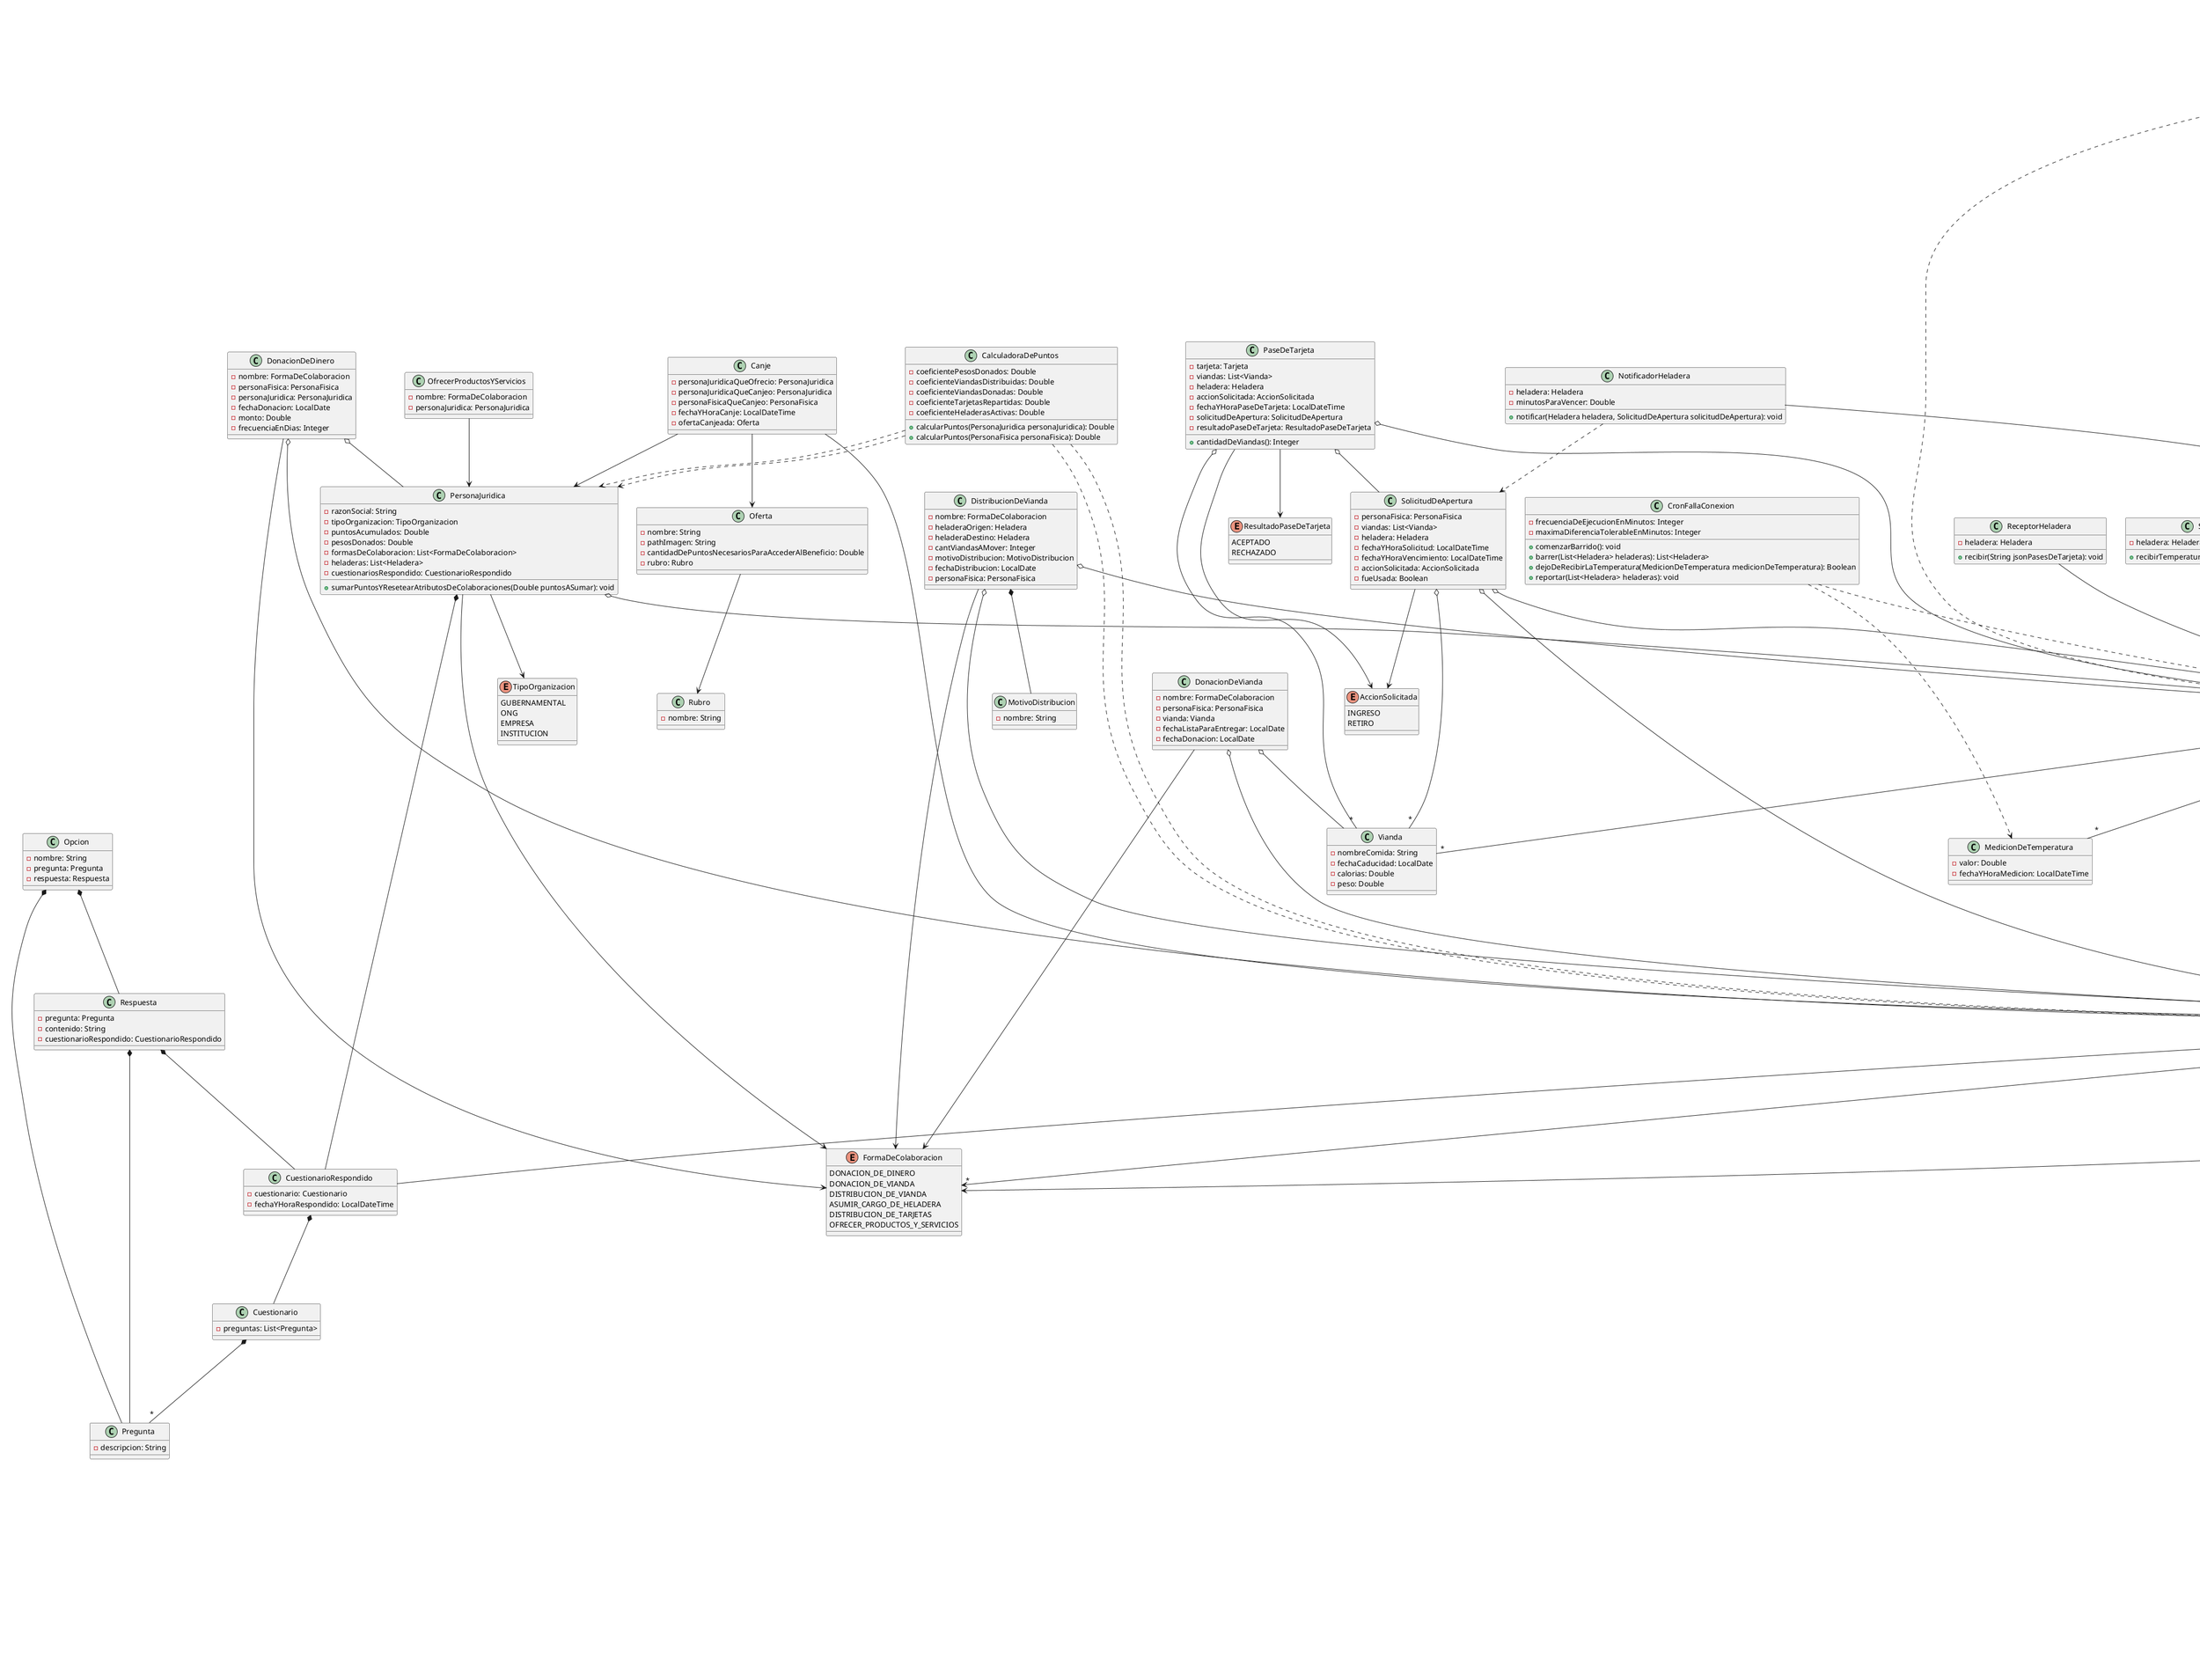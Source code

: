 @startuml

                                             /' Personas '/
class PersonaFisica {
 -nombre: String
 -apellido: String
 -direccion: Direccion
 -tipoDocumento: TipoDocumento
 -numeroDocumento: String
 -puntosAcumulados: Double
 -pesosDonados: Double
 -viandasDonadas: Integer
 -viandasDistribuidas: Integer
 -tarjetasDistribuidas: Integer
 -formasDeColaboracion: List<FormaDeColaboracion>
 -cuestionarioRespondido: CuestionarioRespondido
 -email: Email
 -tarjetas: List<Tarjeta>
 +sumarPuntosYResetearAtributosDeColaboraciones(Double puntosASumar): void
}

PersonaFisica *-- Direccion
PersonaFisica *-- TipoDocumento
PersonaFisica --> "*" FormaDeColaboracion
PersonaFisica *-- CuestionarioRespondido
PersonaFisica *-- Email
PersonaFisica *-- "*" Tarjeta

class PersonaJuridica {
 -razonSocial: String
 -tipoOrganizacion: TipoOrganizacion
 -puntosAcumulados: Double
 -pesosDonados: Double
 -formasDeColaboracion: List<FormaDeColaboracion>
 -heladeras: List<Heladera>
 -cuestionariosRespondido: CuestionarioRespondido
 +sumarPuntosYResetearAtributosDeColaboraciones(Double puntosASumar): void
}

PersonaJuridica --> TipoOrganizacion
PersonaJuridica --> FormaDeColaboracion
PersonaJuridica o-- "*" Heladera
PersonaJuridica *-- CuestionarioRespondido

enum TipoOrganizacion {
 GUBERNAMENTAL
 ONG
 EMPRESA
 INSTITUCION
}

enum FormaDeColaboracion {
 DONACION_DE_DINERO
 DONACION_DE_VIANDA
 DISTRIBUCION_DE_VIANDA
 ASUMIR_CARGO_DE_HELADERA
 DISTRIBUCION_DE_TARJETAS
 OFRECER_PRODUCTOS_Y_SERVICIOS
}

class OfrecerProductosYServicios {
 -nombre: FormaDeColaboracion 
 -personaJuridica: PersonaJuridica
}

OfrecerProductosYServicios --> PersonaJuridica

/' Cuestionarios '/

class CuestionarioRespondido {
 -cuestionario: Cuestionario
 -fechaYHoraRespondido: LocalDateTime
}

class Cuestionario{
 -preguntas: List<Pregunta>
}

class Respuesta{
 -pregunta: Pregunta
 -contenido: String
 -cuestionarioRespondido: CuestionarioRespondido
}

class Pregunta{
 -descripcion: String
}

class Opcion{
 -nombre: String
 -pregunta: Pregunta
 -respuesta: Respuesta
}

CuestionarioRespondido *-- Cuestionario
Cuestionario *-- "*" Pregunta
Respuesta *-- Pregunta
Respuesta *-- CuestionarioRespondido
Opcion *-- Pregunta
Opcion *-- Respuesta

class Email {
 -correoElectronico: String
}

GeneradorDeCodigoAlfanumerico ..> Tarjeta

class GeneradorDeCodigoAlfanumerico {
 +generarCodigo(): String
}


DonacionDeDinero --> FormaDeColaboracion
DonacionDeDinero o-- PersonaFisica
DonacionDeDinero o-- PersonaJuridica

class DonacionDeDinero{
 -nombre: FormaDeColaboracion
 -personaFisica: PersonaFisica
 -personaJuridica: PersonaJuridica
 -fechaDonacion: LocalDate
 -monto: Double
 -frecuenciaEnDias: Integer
}

class DistribucionDeVianda{
 -nombre: FormaDeColaboracion
 -heladeraOrigen: Heladera
 -heladeraDestino: Heladera
 -cantViandasAMover: Integer
 -motivoDistribucion: MotivoDistribucion
 -fechaDistribucion: LocalDate
 -personaFisica: PersonaFisica
}

DistribucionDeVianda --> FormaDeColaboracion
DistribucionDeVianda o-- Heladera
DistribucionDeVianda *-- MotivoDistribucion
DistribucionDeVianda o-- PersonaFisica

class MotivoDistribucion{
 -nombre: String
}

class PersonaVulnerable {
 -nombre: String
 -apellido: String
 -fechaNacimiento: LocalDate
 -direccion: Direccion
 -numeroDocumento: String
 -tipoDocumento: TipoDocumento
 -menoresACargo: List<PersonaVulnerable>
}

PersonaVulnerable *-- Direccion
PersonaVulnerable --> TipoDocumento
PersonaVulnerable o-- "*" PersonaVulnerable

enum TipoDocumento{
 DNI
 LIBRETA_ENROLAMIENTO
 LIBRETA_CIVICA
}

class Direccion{
 -calle: String
 -altura: String
 -piso: String
 -codigoPostal: String
 -ciudad: Ciudad
}

Direccion --> Ciudad

/' Suscripciones '/

class ProcesadorDeSuscripciones{
 +procesar(Heladera heladera): void
}

ProcesadorDeSuscripciones ..> Heladera
ProcesadorDeSuscripciones ..> Suscripcion

class Suscripcion{
 -personaFisica: PersonaFisica
 -heladera: Heladera
 -fechaYHoraInicio: LocalDateTime
 -fechaYHoraFin: LocalDateTime
 -cantidadViandasDisponibles: Integer
 -cantidadDeViandasATraer: Integer
 -cantidadViandasFaltantes: Integer
 -cantidadDeViandasALlevar: Integer
 -opciones: List<OpcionSuscripcion>
 +ejecutarOpciones(): void
}

Suscripcion o-- PersonaFisica
Suscripcion o-- Heladera
Suscripcion o-- "*" OpcionSuscripcion

interface OpcionSuscripcion{
 +evaluarEnvioDeMensaje(Suscripcion suscripcion): void
}

OpcionSuscripcion ..> Suscripcion

OpcionSuscripcion <|.. QuedanNViandasDisponibles
OpcionSuscripcion <|.. FaltanNViandas
OpcionSuscripcion <|.. GeneradorDeSugerencias

class QuedanNViandasDisponibles{
 -mensajeQuedanNViandasDisponibles: MensajeQuedanNViandasDisponibles
 -notificador: Notificador
 +evaluarEnvioDeMensaje(Suscripcion suscripcion): void
}

QuedanNViandasDisponibles o-- MensajeQuedanNViandasDisponibles
QuedanNViandasDisponibles o-- Notificador
QuedanNViandasDisponibles ..> Suscripcion

class FaltanNViandas{
 -mensajeFaltanNViandas: MensajeFaltanNViandas
 -notificador: Notificador
 +evaluarEnvioDeMensaje(Suscripcion suscripcion): void
}

FaltanNViandas o-- MensajeFaltanNViandas
FaltanNViandas o-- Notificador
FaltanNViandas ..> Suscripcion

class MensajeFaltanNViandas{
 +generarMensaje(Suscripcion): Mensaje
}

class MensajeQuedanNViandasDisponibles{
 +generarMensaje(Suscripcion): Mensaje
}

class MensajeGeneradorDeSugerencias{
 +generarMensaje(Sugerencia): Mensaje
}

class GeneradorDeSugerencias{
 -buscadoraHeladeraMasCercana: BuscadoraHeladeraMasCercana
 -mensajeGeneradorDeSugerencias: MensajeGeneradorDeSugerencias
 -notificador: Notificador
 -cantidadMinimaDeViandas: Integer
 -cantidadDeHeladerasARetornar: Integer
 +evaluarEnvioDeMensaje(Suscripcion): void
}

GeneradorDeSugerencias o-- BuscadoraHeladeraMasCercana
GeneradorDeSugerencias o-- MensajeGeneradorDeSugerencias
GeneradorDeSugerencias o-- Notificador

class BuscadoraHeladeraMasCercana{
 +buscarHeladerasConEspacioMasCercanas(
     Heladera heladera,
     Integer cantidadMinimaDeViandas,
     Integer cantidadDeHeladerasARetornar): List<Heladera>
}

BuscadoraHeladeraMasCercana ..> Heladera

class Sugerencia{
 -heladeraOrigen: Heladera
 -personaFisica: PersonaFisica
 -puntoEstrategico: PuntoEstrategico
 -estadoSugerencia: EstadoSugerencia
 -fechaYHoraFueGenerada: LocalDateTime
 -fechaYHoraResultado: LocalDateTime
 -distribuciones: List<Distribucion>
 -cantidadDeViandasRestantesPorDistribuir : Integer
}

Sugerencia o-- Heladera
Sugerencia o-- PersonaFisica
Sugerencia o-- PuntoEstrategico
Sugerencia --> EstadoSugerencia
Sugerencia o-- "*" Distribucion

enum EstadoSugerencia{
 ACEPTADA
 PENDIENTE
 RECHAZADA
}

Distribucion o-- Heladera
Distribucion o-- PuntoEstrategico

class Distribucion{
 -heladeraDestino: Heladera
 -puntoEstrategico: PuntoEstrategico
 -cantidadDeViandas: Integer
}

                                            /' Incidentes '/

class AlertaHeladera{
 -tipoIncidente: TipoIncidente
 -fechaYHora: LocalDateTime
 -puntoEstrategico: PuntoEstrategico
 -heladera: Heladera
 -estaSolucionado: Boolean
 -fechaYHoraFueSolucionado: LocalDateTime
}

AlertaHeladera --> TipoIncidente
AlertaHeladera --> PuntoEstrategico
AlertaHeladera --> Heladera

enum TipoIncidente {
 TEMPERATURA
 FRAUDE
 FALLA_CONEXION
 FALLA_TECNICA
}

class Asignador{
 -cronNotificador: CronNotificador 
 -buscadoraTecnicoMasCercano: BuscadoraTecnicoMasCercano
 -mensajeTecnicoAsignadoAIncidente: MensajeTecnicoAsignadoAIncidente
}

Asignador --> CronNotificador
Asignador --> BuscadoraTecnicoMasCercano
Asignador --> MensajeTecnicoAsignadoAIncidente

class CronNotificador {
 -horaMaximaAceptable: LocalTime
 -horaMinimaAceptable: LocalTime
 -horaEnvio: LocalTime
 -notificador: Notificador
}

class MensajeTecnicoAsignadoAIncidente{
 +generarMensaje(Heladera heladera)
}

MensajeTecnicoAsignadoAIncidente ..> Heladera

class BuscadoraTecnicoMasCercano {
 -rangoEnMetros: Integer
 +buscarTecnicoMasCercano(PuntoEstrategico puntoHeladera): Tecnico
 +estaDentroDelRango(Tecnico tecnico, PuntoEstrategico puntoHeladera): Boolean
}

BuscadoraTecnicoMasCercano ..> PuntoEstrategico
BuscadoraTecnicoMasCercano ..> Tecnico

class CronFallaConexion {
 -frecuenciaDeEjecucionEnMinutos: Integer
 -maximaDiferenciaTolerableEnMinutos: Integer
 +comenzarBarrido(): void
 +barrer(List<Heladera> heladeras): List<Heladera>
 +dejoDeRecibirLaTemperatura(MedicionDeTemperatura medicionDeTemperatura): Boolean
 +reportar(List<Heladera> heladeras): void
}

CronFallaConexion ..>"*" Heladera
CronFallaConexion ..> MedicionDeTemperatura

                                          /' Heladeras '/

class Heladera{
 -viandas: List<Vianda>
 -puntoEstrategico: PuntoEstrategico
 -capacidadEnViandas: Integer
 -modelo: ModeloDeHeladera
 -configuracionesDeTemperatura: List<ConfiguracionDeTemperatura>
 -medicionesDeTemperatura: List<MedicionDeTemperatura>
 -fechasYHorasDejoDeEstarActiva: List<LocalDateTime>
 -fechasYHorasVolvioAEstarActiva: List<LocalDateTime>
 -fechasYHorasReubicada: List<LocalDateTime>
 -estaActiva: Boolean
 +desperfectoPorTemperatura(): Boolean
 +manejarDeteccionDeMovimiento(): void
 +manejarTemperaturaRecibida(Double temperaturaRecibida): void
}

Heladera o-- "*" Vianda
Heladera *-- PuntoEstrategico
Heladera *-- ModeloDeHeladera
Heladera o-- "*" ConfiguracionDeTemperatura
Heladera *-- "*" MedicionDeTemperatura
                                           /' Geografia '/
class PuntoEstrategico {
 -nombre: String
 -latitud: String
 -longitud: String
 -direccion: Direccion
 +calcularDistanciaHasta(PuntoEstrategico puntoEstrategico2): Double
}

PuntoEstrategico *-- Direccion
PuntoEstrategico ..> PuntoEstrategico

class DonacionDeVianda {
 -nombre: FormaDeColaboracion
 -personaFisica: PersonaFisica
 -vianda: Vianda
 -fechaListaParaEntregar: LocalDate
 -fechaDonacion: LocalDate
}

DonacionDeVianda --> FormaDeColaboracion
DonacionDeVianda o-- Vianda
DonacionDeVianda o-- PersonaFisica

class Vianda {
 -nombreComida: String
 -fechaCaducidad: LocalDate
 -calorias: Double
 -peso: Double
}

DistribucionDeTarjeta --> FormaDeColaboracion
DistribucionDeTarjeta o-- Tarjeta
DistribucionDeTarjeta o-- PersonaFisica
DistribucionDeTarjeta o-- PersonaVulnerable

class DistribucionDeTarjeta {
 -nombre: FormaDeColaboracion
 -tarjeta: Tarjeta
 -personaFisicaQueLaRegistro: PersonaFisica
 -personaVulnerable: PersonaVulnerable
 -fechaEntregaTarjeta: LocalDate
}
                                    /' Tarjetas '/
class Tarjeta {
 -codigo: String
 -personaVulnerable: PersonaVulnerable
 -personaFisica: PersonaFisica
 -fechasRetirosDeViandas: List<LocalDateTime>
 -cantidadDeVecesQuePuedeSerUtilizadaPorDia: Integer
 +puedeSerUtilizada(): Boolean
 +contarRetirosDeHoy(): Integer
}

Tarjeta o-- PersonaVulnerable
Tarjeta o-- PersonaFisica

class SolicitudDeApertura{
 -personaFisica: PersonaFisica
 -viandas: List<Vianda>
 -heladera: Heladera
 -fechaYHoraSolicitud: LocalDateTime
 -fechaYHoraVencimiento: LocalDateTime
 -accionSolicitada: AccionSolicitada
 -fueUsada: Boolean
}
SolicitudDeApertura o-- PersonaFisica
SolicitudDeApertura o-- "*" Vianda
SolicitudDeApertura o-- Heladera
SolicitudDeApertura --> AccionSolicitada

enum AccionSolicitada{
 INGRESO
 RETIRO
}

class PaseDeTarjeta{
 -tarjeta: Tarjeta
 -viandas: List<Vianda>
 -heladera: Heladera
 -accionSolicitada: AccionSolicitada
 -fechaYHoraPaseDeTarjeta: LocalDateTime
 -solicitudDeApertura: SolicitudDeApertura
 -resultadoPaseDeTarjeta: ResultadoPaseDeTarjeta
 +cantidadDeViandas(): Integer
}

PaseDeTarjeta o-- "*" Vianda
PaseDeTarjeta o-- Heladera
PaseDeTarjeta --> AccionSolicitada
PaseDeTarjeta o-- SolicitudDeApertura
PaseDeTarjeta --> ResultadoPaseDeTarjeta

enum ResultadoPaseDeTarjeta{
 ACEPTADO
 RECHAZADO
}

class NotificadorHeladera{
 -heladera: Heladera
 -minutosParaVencer: Double
 +notificar(Heladera heladera, SolicitudDeApertura solicitudDeApertura): void
}

NotificadorHeladera --> Heladera
NotificadorHeladera ..> SolicitudDeApertura


class ReceptorHeladera{
 -heladera: Heladera
 +recibir(String jsonPasesDeTarjeta): void
}

ReceptorHeladera --> Heladera

class ConfiguracionDeTemperatura {
 -temperaturaMaximaConfigurada: Double
 -temperaturaMnimaConfigurada: Double
 -personaFisicaQueLaConfiguro: PersonaFisica
 -fechaYHoraConfiguracion: LocalDateTime
}

ConfiguracionDeTemperatura o-- PersonaFisica

class ModeloDeHeladera{
 -nombre: String
 -temperaturaMinimaAceptable: Double
 -temperaturaMaximaAceptable: Double
}

class MedicionDeTemperatura{
 -valor: Double
 -fechaYHoraMedicion: LocalDateTime
}

class FallaTecnica{
 -fechaYHoraFalla: LocalDateTime
 -fechaYHoraReporte: LocalDateTime
 -puntoEstrategico: PuntoEstrategico
 -heladera: Heladera
 -estaSolucionado: Boolean
 -fechaYHoraFueSolucionado: LocalDateTime
 -personaFisicaQueLoReporto: PersonaFisica
 -descripcion: String
 -pathImagen: String
}

FallaTecnica --> Heladera
FallaTecnica --> PersonaFisica
FallaTecnica --> PuntoEstrategico

class FallaTecnicaInfo {
 -fechaYHoraFalla: LocalDateTime
 -heladera: Heladera
 -personaFisicaQueLoReporto: PersonaFisica
 -descripcion: String
 -pathImagen: String 
}

FallaTecnicaInfo --> Heladera
FallaTecnicaInfo --> PersonaFisica

class ReportadorFallaTecnica {
 -asignador: Asignador
 +reportar(FallaTecnicaInfo fallaTecnicaInfo): void
}

ReportadorFallaTecnica ..> FallaTecnicaInfo

interface Incidente{
 +serReportado(Heladera heladera, LocalDateTime fechaYHoraReporte): void
 +fueSolucionado(): void
}

AdapterNotificador <|.. AdapterConcretoApacheEmail
Incidente <|.. FallaTecnica
Incidente ..> Heladera


class SensorDeTemperatura{
 -heladera: Heladera
 +recibirTemperatura(Double temperaturaRecibida): void
}

SensorDeTemperatura --> Heladera

class SensorDeMovimiento{
 -heladera: Heladera
 +recibirDeteccionDeMovimiento(): void
}

SensorDeMovimiento --> Heladera

class CalculadoraTecnicoMasCercano{
 +buscarTecnicoMasCercano(PuntoEstrategico puntoEstrategico): Tecnico
}

CalculadoraTecnicoMasCercano ..> PuntoEstrategico

class VisitaTecnica{
 -tecnico: Tecnico
 -heladera: Heladera
 -fechaYHoraVisita: LocalDateTime
 -descripcionDelTrabajo: String
 -pathImagen: String
 -fallaTecnica: FallaTecnica
 -pudoSolucionarElIncidente: Boolean
}

VisitaTecnica --> Tecnico
VisitaTecnica --> Heladera
VisitaTecnica --> FallaTecnica

class CronReportes{
 -scheduler: ScheduledExecutorService
 -generadoresPDF: List<GenerarPDF>
 -frecuenciaDeEjecucionEnDias: Integer
 +realizarReporte(): void
}

CronReportes *-- "*" GenerarPDF

interface GenerarPDF{
 +reportar(): void
}

GenerarPDF <|.. GenerarPDFFallaTecnica
GenerarPDF <|.. GenerarPDFViandas
GenerarPDF <|.. GenerarPDFDonacionDeViandas

GenerarPDFFallaTecnica --> PDFBox

class GenerarPDFFallaTecnica{
 -pdfbox: PDFBox
 +reportar(): void
}

GenerarPDFViandas --> PDFBox

class GenerarPDFViandas{
 -pdfbox: PDFBox
 +reportar(): void
}

GenerarPDFDonacionDeViandas --> PDFBox

class GenerarPDFDonacionDeViandas{
 -pdfbox: PDFBox
 +reportar(): void
}

class PDFBox{
 +generarPDF(): void
}

class Tecnico{
 -nombre: String
 -apellido: String
 -numeroDocumento: String
 -tipoDocumento: TipoDocumento
 -cuil: String
 -mediosDeContacto: List<MedioDeContacto>
 -areaDeCobertura: AreaDeCobertura
}

Tecnico --> TipoDocumento
Tecnico --> "*" MedioDeContacto
Tecnico --> AreaDeCobertura

class MedioDeContacto{
 -tipoContacto: TipoContacto
 -dato: String
}

MedioDeContacto --> TipoContacto

enum TipoContacto{
 EMAIL
 TELEFONO
 WHATSAPP
}

class AreaDeCobertura{
 -nombre: String
 -ciudad: Ciudad
}

AreaDeCobertura *-- Ciudad

class Ciudad {
 -nombre: String
 -centroDeLaCiudad: PuntoEstrategico
 -provincia: Provincia
}

Ciudad *-- Provincia
Ciudad --> PuntoEstrategico

class Provincia {
 -nombre: String
}

Broker --> Receptor
Receptor --> ReceptorMovimiento
Receptor --> ReceptorTemperatura
Receptor --> ReceptorPaseDeTarjeta

class Broker{
 +main(String[] args): void
}

class Receptor{
 -receptorTemperatura: ReceptorTemperatura
 -receptorMovimiento: ReceptorMovimiento
 -receptorPaseDeTarjeta: ReceptorPaseDeTarjeta
 +messageArrived(String topic, MqttMessage mqttMessage): void
}

class ReceptorTemperatura{
 +recibir(Long id, Double valorTemperatura): void
}

class ReceptorMovimiento{
 +recibir(Long id): void
}

class ReceptorPaseDeTarjeta{
 +recibir(String[] mensaje): void
}

SolicitudDePuntosDeColocacion *-- AdapterAPI
AdapterAPI <|.. AdapterConcretoAPI
AdapterConcretoAPI *-- APIAdaptada

class SolicitudDePuntosDeColocacion{
 -adapterAPI: AdapterAPI
 +solicitarPuntosDeColocacion(String latitud, String longitud, Double radioEnKM): List<PuntoEstrategico>
}

interface AdapterAPI{
 +solicitarPuntosDeColocacion(String latitud, String longitud, Double radioEnKM): List<PuntoEstrategico>
}

class AdapterConcretoAPI{
 -apiAdaptada: APIAdaptada
 +solicitarPuntosDeColocacion(String latitud, String longitud, Double radioEnKM): List<PuntoEstrategico>
}

class APIAdaptada{
 +solicitarPuntosDeColocacion(String latitud, String longitud, Double radioEnKM): List<PuntoEstrategico>
}

/' Ofertas y Canjes '/

CalculadoraDePuntos ..> PersonaJuridica
CalculadoraDePuntos ..> PersonaFisica

class CalculadoraDePuntos{
 -coeficientePesosDonados: Double
 -coeficienteViandasDistribuidas: Double
 -coeficienteViandasDonadas: Double
 -coeficienteTarjetasRepartidas: Double
 -coeficienteHeladerasActivas: Double
 +calcularPuntos(PersonaJuridica personaJuridica): Double
 +calcularPuntos(PersonaFisica personaFisica): Double
}

CalculadoraDePuntos ..> PersonaFisica
CalculadoraDePuntos ..> PersonaJuridica

class Canje{
 -personaJuridicaQueOfrecio: PersonaJuridica
 -personaJuridicaQueCanjeo: PersonaJuridica
 -personaFisicaQueCanjeo: PersonaFisica
 -fechaYHoraCanje: LocalDateTime
 -ofertaCanjeada: Oferta
}

Canje --> PersonaJuridica
Canje --> PersonaFisica
Canje --> Oferta

class Oferta{
 -nombre: String
 -pathImagen: String
 -cantidadDePuntosNecesariosParaAccederAlBeneficio: Double
 -rubro: Rubro
}

Oferta --> Rubro

class Rubro{
 -nombre: String
}

/' Notificador '/

class Mensaje{
 -asunto: String
 -cuerpo: String
 -fechaYHoraDeEnvio: LocalDateTime
}

AdapterNotificador ..> Mensaje
Notificador *-- AdapterNotificador
AdapterNotificador <|.. AdapterConcretoApacheEmail
AdapterConcretoApacheEmail *-- ApacheEmail
AdapterNotificador <|.. AdapterConcretoTwilio
AdapterConcretoTwilio *-- Twilio
AdapterNotificador <|.. AdapterConcretoAPITelegram
AdapterConcretoAPITelegram *-- APITelegram

class Notificador{
 -adapterNotificador: AdapterNotificador
 +notificar(Mensaje mensaje, String receptor): void
}

interface AdapterNotificador{
 +notificar(Mensaje mensaje, String receptor): void
}

class AdapterConcretoApacheEmail{
 +notificar(Mensaje mensaje, String receptor): void
}

class ApacheEmail{
 +notificar(Mensaje mensaje, String receptor): void
}

class AdapterConcretoTwilio{
 +notificar(Mensaje mensaje, String receptor): void
}

class Twilio{
 +notificar(Mensaje mensaje, String receptor): void
}

class AdapterConcretoAPITelegram{
 +notificar(Mensaje mensaje, String receptor): void
}

class APITelegram{
 +notificar(Mensaje mensaje, String receptor): void
}
@enduml